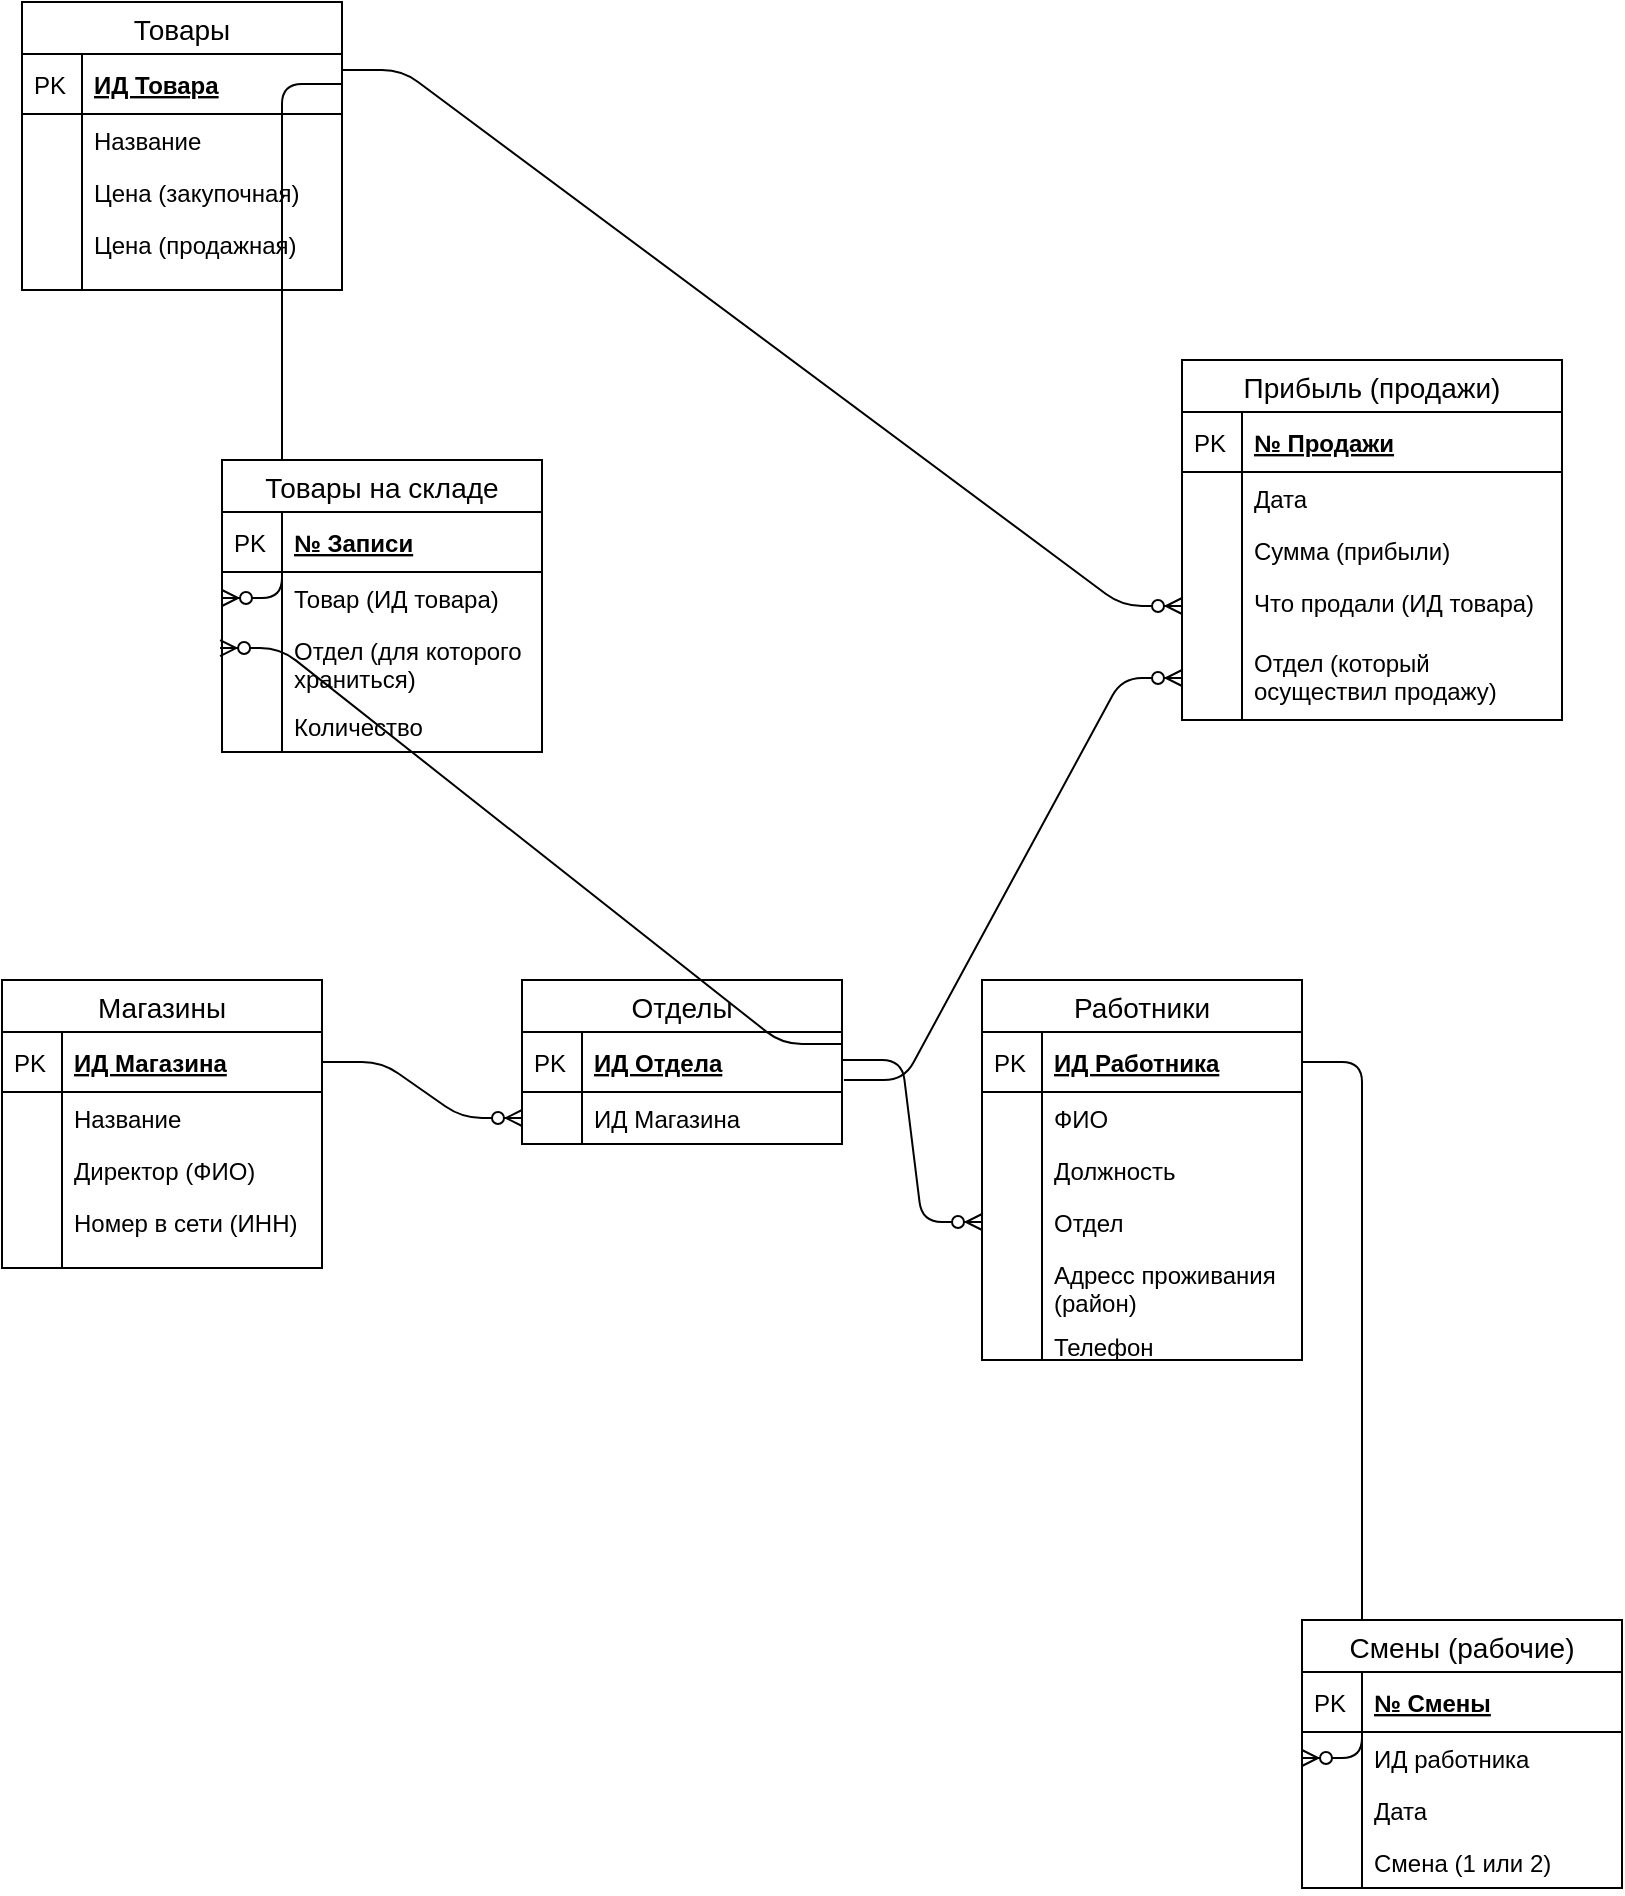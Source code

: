 <mxfile version="12.9.14" type="github"><diagram name="Page-1" id="c4acf3e9-155e-7222-9cf6-157b1a14988f"><mxGraphModel dx="1022" dy="1833" grid="1" gridSize="10" guides="1" tooltips="1" connect="1" arrows="1" fold="1" page="1" pageScale="1" pageWidth="850" pageHeight="1100" background="#ffffff" math="0" shadow="0"><root><mxCell id="0"/><mxCell id="1" parent="0"/><mxCell id="0w5WyqYiDCHVi5hBNc6H-36" value="" style="edgeStyle=entityRelationEdgeStyle;fontSize=12;html=1;endArrow=ERzeroToMany;endFill=1;entryX=0;entryY=0.5;entryDx=0;entryDy=0;exitX=1;exitY=0.5;exitDx=0;exitDy=0;" edge="1" parent="1" source="0w5WyqYiDCHVi5hBNc6H-15" target="0w5WyqYiDCHVi5hBNc6H-28"><mxGeometry width="100" height="100" relative="1" as="geometry"><mxPoint x="220" y="-190" as="sourcePoint"/><mxPoint x="320" y="-290" as="targetPoint"/></mxGeometry></mxCell><mxCell id="0w5WyqYiDCHVi5hBNc6H-65" value="" style="edgeStyle=entityRelationEdgeStyle;fontSize=12;html=1;endArrow=ERzeroToMany;endFill=1;exitX=1;exitY=0.5;exitDx=0;exitDy=0;" edge="1" parent="1" target="0w5WyqYiDCHVi5hBNc6H-55"><mxGeometry width="100" height="100" relative="1" as="geometry"><mxPoint x="430" y="-430" as="sourcePoint"/><mxPoint x="530" y="-402" as="targetPoint"/></mxGeometry></mxCell><mxCell id="0w5WyqYiDCHVi5hBNc6H-79" value="" style="edgeStyle=entityRelationEdgeStyle;fontSize=12;html=1;endArrow=ERzeroToMany;endFill=1;entryX=0;entryY=0.5;entryDx=0;entryDy=0;exitX=1;exitY=0.5;exitDx=0;exitDy=0;" edge="1" parent="1" source="0w5WyqYiDCHVi5hBNc6H-49" target="0w5WyqYiDCHVi5hBNc6H-69"><mxGeometry width="100" height="100" relative="1" as="geometry"><mxPoint x="670" y="-110" as="sourcePoint"/><mxPoint x="770" y="-210" as="targetPoint"/></mxGeometry></mxCell><mxCell id="0w5WyqYiDCHVi5hBNc6H-14" value="Магазины" style="swimlane;fontStyle=0;childLayout=stackLayout;horizontal=1;startSize=26;horizontalStack=0;resizeParent=1;resizeParentMax=0;resizeLast=0;collapsible=1;marginBottom=0;align=center;fontSize=14;" vertex="1" parent="1"><mxGeometry x="10" y="-470" width="160" height="144" as="geometry"/></mxCell><mxCell id="0w5WyqYiDCHVi5hBNc6H-15" value="ИД Магазина" style="shape=partialRectangle;top=0;left=0;right=0;bottom=1;align=left;verticalAlign=middle;fillColor=none;spacingLeft=34;spacingRight=4;overflow=hidden;rotatable=0;points=[[0,0.5],[1,0.5]];portConstraint=eastwest;dropTarget=0;fontStyle=5;fontSize=12;" vertex="1" parent="0w5WyqYiDCHVi5hBNc6H-14"><mxGeometry y="26" width="160" height="30" as="geometry"/></mxCell><mxCell id="0w5WyqYiDCHVi5hBNc6H-16" value="PK" style="shape=partialRectangle;top=0;left=0;bottom=0;fillColor=none;align=left;verticalAlign=middle;spacingLeft=4;spacingRight=4;overflow=hidden;rotatable=0;points=[];portConstraint=eastwest;part=1;fontSize=12;" vertex="1" connectable="0" parent="0w5WyqYiDCHVi5hBNc6H-15"><mxGeometry width="30" height="30" as="geometry"/></mxCell><mxCell id="0w5WyqYiDCHVi5hBNc6H-17" value="Название" style="shape=partialRectangle;top=0;left=0;right=0;bottom=0;align=left;verticalAlign=top;fillColor=none;spacingLeft=34;spacingRight=4;overflow=hidden;rotatable=0;points=[[0,0.5],[1,0.5]];portConstraint=eastwest;dropTarget=0;fontSize=12;" vertex="1" parent="0w5WyqYiDCHVi5hBNc6H-14"><mxGeometry y="56" width="160" height="26" as="geometry"/></mxCell><mxCell id="0w5WyqYiDCHVi5hBNc6H-18" value="" style="shape=partialRectangle;top=0;left=0;bottom=0;fillColor=none;align=left;verticalAlign=top;spacingLeft=4;spacingRight=4;overflow=hidden;rotatable=0;points=[];portConstraint=eastwest;part=1;fontSize=12;" vertex="1" connectable="0" parent="0w5WyqYiDCHVi5hBNc6H-17"><mxGeometry width="30" height="26" as="geometry"/></mxCell><mxCell id="0w5WyqYiDCHVi5hBNc6H-19" value="Директор (ФИО)" style="shape=partialRectangle;top=0;left=0;right=0;bottom=0;align=left;verticalAlign=top;fillColor=none;spacingLeft=34;spacingRight=4;overflow=hidden;rotatable=0;points=[[0,0.5],[1,0.5]];portConstraint=eastwest;dropTarget=0;fontSize=12;" vertex="1" parent="0w5WyqYiDCHVi5hBNc6H-14"><mxGeometry y="82" width="160" height="26" as="geometry"/></mxCell><mxCell id="0w5WyqYiDCHVi5hBNc6H-20" value="" style="shape=partialRectangle;top=0;left=0;bottom=0;fillColor=none;align=left;verticalAlign=top;spacingLeft=4;spacingRight=4;overflow=hidden;rotatable=0;points=[];portConstraint=eastwest;part=1;fontSize=12;" vertex="1" connectable="0" parent="0w5WyqYiDCHVi5hBNc6H-19"><mxGeometry width="30" height="26" as="geometry"/></mxCell><mxCell id="0w5WyqYiDCHVi5hBNc6H-21" value="Номер в сети (ИНН)" style="shape=partialRectangle;top=0;left=0;right=0;bottom=0;align=left;verticalAlign=top;fillColor=none;spacingLeft=34;spacingRight=4;overflow=hidden;rotatable=0;points=[[0,0.5],[1,0.5]];portConstraint=eastwest;dropTarget=0;fontSize=12;" vertex="1" parent="0w5WyqYiDCHVi5hBNc6H-14"><mxGeometry y="108" width="160" height="26" as="geometry"/></mxCell><mxCell id="0w5WyqYiDCHVi5hBNc6H-22" value="" style="shape=partialRectangle;top=0;left=0;bottom=0;fillColor=none;align=left;verticalAlign=top;spacingLeft=4;spacingRight=4;overflow=hidden;rotatable=0;points=[];portConstraint=eastwest;part=1;fontSize=12;" vertex="1" connectable="0" parent="0w5WyqYiDCHVi5hBNc6H-21"><mxGeometry width="30" height="26" as="geometry"/></mxCell><mxCell id="0w5WyqYiDCHVi5hBNc6H-23" value="" style="shape=partialRectangle;top=0;left=0;right=0;bottom=0;align=left;verticalAlign=top;fillColor=none;spacingLeft=34;spacingRight=4;overflow=hidden;rotatable=0;points=[[0,0.5],[1,0.5]];portConstraint=eastwest;dropTarget=0;fontSize=12;" vertex="1" parent="0w5WyqYiDCHVi5hBNc6H-14"><mxGeometry y="134" width="160" height="10" as="geometry"/></mxCell><mxCell id="0w5WyqYiDCHVi5hBNc6H-24" value="" style="shape=partialRectangle;top=0;left=0;bottom=0;fillColor=none;align=left;verticalAlign=top;spacingLeft=4;spacingRight=4;overflow=hidden;rotatable=0;points=[];portConstraint=eastwest;part=1;fontSize=12;" vertex="1" connectable="0" parent="0w5WyqYiDCHVi5hBNc6H-23"><mxGeometry width="30" height="10" as="geometry"/></mxCell><mxCell id="0w5WyqYiDCHVi5hBNc6H-25" value="Отделы" style="swimlane;fontStyle=0;childLayout=stackLayout;horizontal=1;startSize=26;horizontalStack=0;resizeParent=1;resizeParentMax=0;resizeLast=0;collapsible=1;marginBottom=0;align=center;fontSize=14;" vertex="1" parent="1"><mxGeometry x="270" y="-470" width="160" height="82" as="geometry"/></mxCell><mxCell id="0w5WyqYiDCHVi5hBNc6H-26" value="ИД Отдела" style="shape=partialRectangle;top=0;left=0;right=0;bottom=1;align=left;verticalAlign=middle;fillColor=none;spacingLeft=34;spacingRight=4;overflow=hidden;rotatable=0;points=[[0,0.5],[1,0.5]];portConstraint=eastwest;dropTarget=0;fontStyle=5;fontSize=12;" vertex="1" parent="0w5WyqYiDCHVi5hBNc6H-25"><mxGeometry y="26" width="160" height="30" as="geometry"/></mxCell><mxCell id="0w5WyqYiDCHVi5hBNc6H-27" value="PK" style="shape=partialRectangle;top=0;left=0;bottom=0;fillColor=none;align=left;verticalAlign=middle;spacingLeft=4;spacingRight=4;overflow=hidden;rotatable=0;points=[];portConstraint=eastwest;part=1;fontSize=12;" vertex="1" connectable="0" parent="0w5WyqYiDCHVi5hBNc6H-26"><mxGeometry width="30" height="30" as="geometry"/></mxCell><mxCell id="0w5WyqYiDCHVi5hBNc6H-28" value="ИД Магазина" style="shape=partialRectangle;top=0;left=0;right=0;bottom=0;align=left;verticalAlign=top;fillColor=none;spacingLeft=34;spacingRight=4;overflow=hidden;rotatable=0;points=[[0,0.5],[1,0.5]];portConstraint=eastwest;dropTarget=0;fontSize=12;" vertex="1" parent="0w5WyqYiDCHVi5hBNc6H-25"><mxGeometry y="56" width="160" height="26" as="geometry"/></mxCell><mxCell id="0w5WyqYiDCHVi5hBNc6H-29" value="" style="shape=partialRectangle;top=0;left=0;bottom=0;fillColor=none;align=left;verticalAlign=top;spacingLeft=4;spacingRight=4;overflow=hidden;rotatable=0;points=[];portConstraint=eastwest;part=1;fontSize=12;" vertex="1" connectable="0" parent="0w5WyqYiDCHVi5hBNc6H-28"><mxGeometry width="30" height="26" as="geometry"/></mxCell><mxCell id="0w5WyqYiDCHVi5hBNc6H-48" value="Работники" style="swimlane;fontStyle=0;childLayout=stackLayout;horizontal=1;startSize=26;horizontalStack=0;resizeParent=1;resizeParentMax=0;resizeLast=0;collapsible=1;marginBottom=0;align=center;fontSize=14;" vertex="1" parent="1"><mxGeometry x="500" y="-470" width="160" height="190" as="geometry"><mxRectangle x="630" y="-800" width="100" height="26" as="alternateBounds"/></mxGeometry></mxCell><mxCell id="0w5WyqYiDCHVi5hBNc6H-49" value="ИД Работника" style="shape=partialRectangle;top=0;left=0;right=0;bottom=1;align=left;verticalAlign=middle;fillColor=none;spacingLeft=34;spacingRight=4;overflow=hidden;rotatable=0;points=[[0,0.5],[1,0.5]];portConstraint=eastwest;dropTarget=0;fontStyle=5;fontSize=12;" vertex="1" parent="0w5WyqYiDCHVi5hBNc6H-48"><mxGeometry y="26" width="160" height="30" as="geometry"/></mxCell><mxCell id="0w5WyqYiDCHVi5hBNc6H-50" value="PK" style="shape=partialRectangle;top=0;left=0;bottom=0;fillColor=none;align=left;verticalAlign=middle;spacingLeft=4;spacingRight=4;overflow=hidden;rotatable=0;points=[];portConstraint=eastwest;part=1;fontSize=12;" vertex="1" connectable="0" parent="0w5WyqYiDCHVi5hBNc6H-49"><mxGeometry width="30" height="30" as="geometry"/></mxCell><mxCell id="0w5WyqYiDCHVi5hBNc6H-51" value="ФИО" style="shape=partialRectangle;top=0;left=0;right=0;bottom=0;align=left;verticalAlign=top;fillColor=none;spacingLeft=34;spacingRight=4;overflow=hidden;rotatable=0;points=[[0,0.5],[1,0.5]];portConstraint=eastwest;dropTarget=0;fontSize=12;" vertex="1" parent="0w5WyqYiDCHVi5hBNc6H-48"><mxGeometry y="56" width="160" height="26" as="geometry"/></mxCell><mxCell id="0w5WyqYiDCHVi5hBNc6H-52" value="" style="shape=partialRectangle;top=0;left=0;bottom=0;fillColor=none;align=left;verticalAlign=top;spacingLeft=4;spacingRight=4;overflow=hidden;rotatable=0;points=[];portConstraint=eastwest;part=1;fontSize=12;" vertex="1" connectable="0" parent="0w5WyqYiDCHVi5hBNc6H-51"><mxGeometry width="30" height="26" as="geometry"/></mxCell><mxCell id="0w5WyqYiDCHVi5hBNc6H-53" value="Должность" style="shape=partialRectangle;top=0;left=0;right=0;bottom=0;align=left;verticalAlign=top;fillColor=none;spacingLeft=34;spacingRight=4;overflow=hidden;rotatable=0;points=[[0,0.5],[1,0.5]];portConstraint=eastwest;dropTarget=0;fontSize=12;" vertex="1" parent="0w5WyqYiDCHVi5hBNc6H-48"><mxGeometry y="82" width="160" height="26" as="geometry"/></mxCell><mxCell id="0w5WyqYiDCHVi5hBNc6H-54" value="" style="shape=partialRectangle;top=0;left=0;bottom=0;fillColor=none;align=left;verticalAlign=top;spacingLeft=4;spacingRight=4;overflow=hidden;rotatable=0;points=[];portConstraint=eastwest;part=1;fontSize=12;" vertex="1" connectable="0" parent="0w5WyqYiDCHVi5hBNc6H-53"><mxGeometry width="30" height="26" as="geometry"/></mxCell><mxCell id="0w5WyqYiDCHVi5hBNc6H-55" value="Отдел" style="shape=partialRectangle;top=0;left=0;right=0;bottom=0;align=left;verticalAlign=top;fillColor=none;spacingLeft=34;spacingRight=4;overflow=hidden;rotatable=0;points=[[0,0.5],[1,0.5]];portConstraint=eastwest;dropTarget=0;fontSize=12;" vertex="1" parent="0w5WyqYiDCHVi5hBNc6H-48"><mxGeometry y="108" width="160" height="26" as="geometry"/></mxCell><mxCell id="0w5WyqYiDCHVi5hBNc6H-56" value="" style="shape=partialRectangle;top=0;left=0;bottom=0;fillColor=none;align=left;verticalAlign=top;spacingLeft=4;spacingRight=4;overflow=hidden;rotatable=0;points=[];portConstraint=eastwest;part=1;fontSize=12;" vertex="1" connectable="0" parent="0w5WyqYiDCHVi5hBNc6H-55"><mxGeometry width="30" height="26" as="geometry"/></mxCell><mxCell id="0w5WyqYiDCHVi5hBNc6H-59" value="Адресс проживания &#10;(район)" style="shape=partialRectangle;top=0;left=0;right=0;bottom=0;align=left;verticalAlign=top;fillColor=none;spacingLeft=34;spacingRight=4;overflow=hidden;rotatable=0;points=[[0,0.5],[1,0.5]];portConstraint=eastwest;dropTarget=0;fontSize=12;" vertex="1" parent="0w5WyqYiDCHVi5hBNc6H-48"><mxGeometry y="134" width="160" height="36" as="geometry"/></mxCell><mxCell id="0w5WyqYiDCHVi5hBNc6H-60" value="" style="shape=partialRectangle;top=0;left=0;bottom=0;fillColor=none;align=left;verticalAlign=top;spacingLeft=4;spacingRight=4;overflow=hidden;rotatable=0;points=[];portConstraint=eastwest;part=1;fontSize=12;" vertex="1" connectable="0" parent="0w5WyqYiDCHVi5hBNc6H-59"><mxGeometry width="30" height="36" as="geometry"/></mxCell><mxCell id="0w5WyqYiDCHVi5hBNc6H-63" value="Телефон" style="shape=partialRectangle;top=0;left=0;right=0;bottom=0;align=left;verticalAlign=top;fillColor=none;spacingLeft=34;spacingRight=4;overflow=hidden;rotatable=0;points=[[0,0.5],[1,0.5]];portConstraint=eastwest;dropTarget=0;fontSize=12;" vertex="1" parent="0w5WyqYiDCHVi5hBNc6H-48"><mxGeometry y="170" width="160" height="20" as="geometry"/></mxCell><mxCell id="0w5WyqYiDCHVi5hBNc6H-64" value="" style="shape=partialRectangle;top=0;left=0;bottom=0;fillColor=none;align=left;verticalAlign=top;spacingLeft=4;spacingRight=4;overflow=hidden;rotatable=0;points=[];portConstraint=eastwest;part=1;fontSize=12;" vertex="1" connectable="0" parent="0w5WyqYiDCHVi5hBNc6H-63"><mxGeometry width="30" height="20" as="geometry"/></mxCell><mxCell id="0w5WyqYiDCHVi5hBNc6H-66" value="Смены (рабочие)" style="swimlane;fontStyle=0;childLayout=stackLayout;horizontal=1;startSize=26;horizontalStack=0;resizeParent=1;resizeParentMax=0;resizeLast=0;collapsible=1;marginBottom=0;align=center;fontSize=14;" vertex="1" parent="1"><mxGeometry x="660" y="-150" width="160" height="134" as="geometry"><mxRectangle x="630" y="-800" width="100" height="26" as="alternateBounds"/></mxGeometry></mxCell><mxCell id="0w5WyqYiDCHVi5hBNc6H-67" value="№ Смены" style="shape=partialRectangle;top=0;left=0;right=0;bottom=1;align=left;verticalAlign=middle;fillColor=none;spacingLeft=34;spacingRight=4;overflow=hidden;rotatable=0;points=[[0,0.5],[1,0.5]];portConstraint=eastwest;dropTarget=0;fontStyle=5;fontSize=12;" vertex="1" parent="0w5WyqYiDCHVi5hBNc6H-66"><mxGeometry y="26" width="160" height="30" as="geometry"/></mxCell><mxCell id="0w5WyqYiDCHVi5hBNc6H-68" value="PK" style="shape=partialRectangle;top=0;left=0;bottom=0;fillColor=none;align=left;verticalAlign=middle;spacingLeft=4;spacingRight=4;overflow=hidden;rotatable=0;points=[];portConstraint=eastwest;part=1;fontSize=12;" vertex="1" connectable="0" parent="0w5WyqYiDCHVi5hBNc6H-67"><mxGeometry width="30" height="30" as="geometry"/></mxCell><mxCell id="0w5WyqYiDCHVi5hBNc6H-69" value="ИД работника" style="shape=partialRectangle;top=0;left=0;right=0;bottom=0;align=left;verticalAlign=top;fillColor=none;spacingLeft=34;spacingRight=4;overflow=hidden;rotatable=0;points=[[0,0.5],[1,0.5]];portConstraint=eastwest;dropTarget=0;fontSize=12;" vertex="1" parent="0w5WyqYiDCHVi5hBNc6H-66"><mxGeometry y="56" width="160" height="26" as="geometry"/></mxCell><mxCell id="0w5WyqYiDCHVi5hBNc6H-70" value="" style="shape=partialRectangle;top=0;left=0;bottom=0;fillColor=none;align=left;verticalAlign=top;spacingLeft=4;spacingRight=4;overflow=hidden;rotatable=0;points=[];portConstraint=eastwest;part=1;fontSize=12;" vertex="1" connectable="0" parent="0w5WyqYiDCHVi5hBNc6H-69"><mxGeometry width="30" height="26" as="geometry"/></mxCell><mxCell id="0w5WyqYiDCHVi5hBNc6H-71" value="Дата" style="shape=partialRectangle;top=0;left=0;right=0;bottom=0;align=left;verticalAlign=top;fillColor=none;spacingLeft=34;spacingRight=4;overflow=hidden;rotatable=0;points=[[0,0.5],[1,0.5]];portConstraint=eastwest;dropTarget=0;fontSize=12;" vertex="1" parent="0w5WyqYiDCHVi5hBNc6H-66"><mxGeometry y="82" width="160" height="26" as="geometry"/></mxCell><mxCell id="0w5WyqYiDCHVi5hBNc6H-72" value="" style="shape=partialRectangle;top=0;left=0;bottom=0;fillColor=none;align=left;verticalAlign=top;spacingLeft=4;spacingRight=4;overflow=hidden;rotatable=0;points=[];portConstraint=eastwest;part=1;fontSize=12;" vertex="1" connectable="0" parent="0w5WyqYiDCHVi5hBNc6H-71"><mxGeometry width="30" height="26" as="geometry"/></mxCell><mxCell id="0w5WyqYiDCHVi5hBNc6H-73" value="Смена (1 или 2)" style="shape=partialRectangle;top=0;left=0;right=0;bottom=0;align=left;verticalAlign=top;fillColor=none;spacingLeft=34;spacingRight=4;overflow=hidden;rotatable=0;points=[[0,0.5],[1,0.5]];portConstraint=eastwest;dropTarget=0;fontSize=12;" vertex="1" parent="0w5WyqYiDCHVi5hBNc6H-66"><mxGeometry y="108" width="160" height="26" as="geometry"/></mxCell><mxCell id="0w5WyqYiDCHVi5hBNc6H-74" value=" " style="shape=partialRectangle;top=0;left=0;bottom=0;fillColor=none;align=left;verticalAlign=top;spacingLeft=4;spacingRight=4;overflow=hidden;rotatable=0;points=[];portConstraint=eastwest;part=1;fontSize=12;" vertex="1" connectable="0" parent="0w5WyqYiDCHVi5hBNc6H-73"><mxGeometry width="30" height="26" as="geometry"/></mxCell><mxCell id="0w5WyqYiDCHVi5hBNc6H-102" value="" style="edgeStyle=entityRelationEdgeStyle;fontSize=12;html=1;endArrow=ERzeroToMany;endFill=1;entryX=0;entryY=0.5;entryDx=0;entryDy=0;exitX=1;exitY=0.5;exitDx=0;exitDy=0;" edge="1" parent="1" source="0w5WyqYiDCHVi5hBNc6H-81" target="0w5WyqYiDCHVi5hBNc6H-94"><mxGeometry width="100" height="100" relative="1" as="geometry"><mxPoint x="200" y="-559" as="sourcePoint"/><mxPoint x="300" y="-659" as="targetPoint"/></mxGeometry></mxCell><mxCell id="0w5WyqYiDCHVi5hBNc6H-103" value="" style="edgeStyle=entityRelationEdgeStyle;fontSize=12;html=1;endArrow=ERzeroToMany;endFill=1;entryX=-0.006;entryY=0.316;entryDx=0;entryDy=0;exitX=1;exitY=0.2;exitDx=0;exitDy=0;exitPerimeter=0;entryPerimeter=0;" edge="1" parent="1" source="0w5WyqYiDCHVi5hBNc6H-26" target="0w5WyqYiDCHVi5hBNc6H-96"><mxGeometry width="100" height="100" relative="1" as="geometry"><mxPoint x="570" y="-620" as="sourcePoint"/><mxPoint x="670" y="-720" as="targetPoint"/></mxGeometry></mxCell><mxCell id="0w5WyqYiDCHVi5hBNc6H-80" value="Товары" style="swimlane;fontStyle=0;childLayout=stackLayout;horizontal=1;startSize=26;horizontalStack=0;resizeParent=1;resizeParentMax=0;resizeLast=0;collapsible=1;marginBottom=0;align=center;fontSize=14;" vertex="1" parent="1"><mxGeometry x="20" y="-959" width="160" height="144" as="geometry"/></mxCell><mxCell id="0w5WyqYiDCHVi5hBNc6H-81" value="ИД Товара" style="shape=partialRectangle;top=0;left=0;right=0;bottom=1;align=left;verticalAlign=middle;fillColor=none;spacingLeft=34;spacingRight=4;overflow=hidden;rotatable=0;points=[[0,0.5],[1,0.5]];portConstraint=eastwest;dropTarget=0;fontStyle=5;fontSize=12;" vertex="1" parent="0w5WyqYiDCHVi5hBNc6H-80"><mxGeometry y="26" width="160" height="30" as="geometry"/></mxCell><mxCell id="0w5WyqYiDCHVi5hBNc6H-82" value="PK" style="shape=partialRectangle;top=0;left=0;bottom=0;fillColor=none;align=left;verticalAlign=middle;spacingLeft=4;spacingRight=4;overflow=hidden;rotatable=0;points=[];portConstraint=eastwest;part=1;fontSize=12;" vertex="1" connectable="0" parent="0w5WyqYiDCHVi5hBNc6H-81"><mxGeometry width="30" height="30" as="geometry"/></mxCell><mxCell id="0w5WyqYiDCHVi5hBNc6H-83" value="Название" style="shape=partialRectangle;top=0;left=0;right=0;bottom=0;align=left;verticalAlign=top;fillColor=none;spacingLeft=34;spacingRight=4;overflow=hidden;rotatable=0;points=[[0,0.5],[1,0.5]];portConstraint=eastwest;dropTarget=0;fontSize=12;" vertex="1" parent="0w5WyqYiDCHVi5hBNc6H-80"><mxGeometry y="56" width="160" height="26" as="geometry"/></mxCell><mxCell id="0w5WyqYiDCHVi5hBNc6H-84" value="" style="shape=partialRectangle;top=0;left=0;bottom=0;fillColor=none;align=left;verticalAlign=top;spacingLeft=4;spacingRight=4;overflow=hidden;rotatable=0;points=[];portConstraint=eastwest;part=1;fontSize=12;" vertex="1" connectable="0" parent="0w5WyqYiDCHVi5hBNc6H-83"><mxGeometry width="30" height="26" as="geometry"/></mxCell><mxCell id="0w5WyqYiDCHVi5hBNc6H-85" value="Цена (закупочная)" style="shape=partialRectangle;top=0;left=0;right=0;bottom=0;align=left;verticalAlign=top;fillColor=none;spacingLeft=34;spacingRight=4;overflow=hidden;rotatable=0;points=[[0,0.5],[1,0.5]];portConstraint=eastwest;dropTarget=0;fontSize=12;" vertex="1" parent="0w5WyqYiDCHVi5hBNc6H-80"><mxGeometry y="82" width="160" height="26" as="geometry"/></mxCell><mxCell id="0w5WyqYiDCHVi5hBNc6H-86" value="" style="shape=partialRectangle;top=0;left=0;bottom=0;fillColor=none;align=left;verticalAlign=top;spacingLeft=4;spacingRight=4;overflow=hidden;rotatable=0;points=[];portConstraint=eastwest;part=1;fontSize=12;" vertex="1" connectable="0" parent="0w5WyqYiDCHVi5hBNc6H-85"><mxGeometry width="30" height="26" as="geometry"/></mxCell><mxCell id="0w5WyqYiDCHVi5hBNc6H-87" value="Цена (продажная)" style="shape=partialRectangle;top=0;left=0;right=0;bottom=0;align=left;verticalAlign=top;fillColor=none;spacingLeft=34;spacingRight=4;overflow=hidden;rotatable=0;points=[[0,0.5],[1,0.5]];portConstraint=eastwest;dropTarget=0;fontSize=12;" vertex="1" parent="0w5WyqYiDCHVi5hBNc6H-80"><mxGeometry y="108" width="160" height="26" as="geometry"/></mxCell><mxCell id="0w5WyqYiDCHVi5hBNc6H-88" value="" style="shape=partialRectangle;top=0;left=0;bottom=0;fillColor=none;align=left;verticalAlign=top;spacingLeft=4;spacingRight=4;overflow=hidden;rotatable=0;points=[];portConstraint=eastwest;part=1;fontSize=12;" vertex="1" connectable="0" parent="0w5WyqYiDCHVi5hBNc6H-87"><mxGeometry width="30" height="26" as="geometry"/></mxCell><mxCell id="0w5WyqYiDCHVi5hBNc6H-89" value="" style="shape=partialRectangle;top=0;left=0;right=0;bottom=0;align=left;verticalAlign=top;fillColor=none;spacingLeft=34;spacingRight=4;overflow=hidden;rotatable=0;points=[[0,0.5],[1,0.5]];portConstraint=eastwest;dropTarget=0;fontSize=12;" vertex="1" parent="0w5WyqYiDCHVi5hBNc6H-80"><mxGeometry y="134" width="160" height="10" as="geometry"/></mxCell><mxCell id="0w5WyqYiDCHVi5hBNc6H-90" value="" style="shape=partialRectangle;top=0;left=0;bottom=0;fillColor=none;align=left;verticalAlign=top;spacingLeft=4;spacingRight=4;overflow=hidden;rotatable=0;points=[];portConstraint=eastwest;part=1;fontSize=12;" vertex="1" connectable="0" parent="0w5WyqYiDCHVi5hBNc6H-89"><mxGeometry width="30" height="10" as="geometry"/></mxCell><mxCell id="0w5WyqYiDCHVi5hBNc6H-105" value="Прибыль (продажи)" style="swimlane;fontStyle=0;childLayout=stackLayout;horizontal=1;startSize=26;horizontalStack=0;resizeParent=1;resizeParentMax=0;resizeLast=0;collapsible=1;marginBottom=0;align=center;fontSize=14;" vertex="1" parent="1"><mxGeometry x="600" y="-780" width="190" height="180" as="geometry"/></mxCell><mxCell id="0w5WyqYiDCHVi5hBNc6H-106" value="№ Продажи" style="shape=partialRectangle;top=0;left=0;right=0;bottom=1;align=left;verticalAlign=middle;fillColor=none;spacingLeft=34;spacingRight=4;overflow=hidden;rotatable=0;points=[[0,0.5],[1,0.5]];portConstraint=eastwest;dropTarget=0;fontStyle=5;fontSize=12;" vertex="1" parent="0w5WyqYiDCHVi5hBNc6H-105"><mxGeometry y="26" width="190" height="30" as="geometry"/></mxCell><mxCell id="0w5WyqYiDCHVi5hBNc6H-107" value="PK" style="shape=partialRectangle;top=0;left=0;bottom=0;fillColor=none;align=left;verticalAlign=middle;spacingLeft=4;spacingRight=4;overflow=hidden;rotatable=0;points=[];portConstraint=eastwest;part=1;fontSize=12;" vertex="1" connectable="0" parent="0w5WyqYiDCHVi5hBNc6H-106"><mxGeometry width="30" height="30" as="geometry"/></mxCell><mxCell id="0w5WyqYiDCHVi5hBNc6H-108" value="Дата" style="shape=partialRectangle;top=0;left=0;right=0;bottom=0;align=left;verticalAlign=top;fillColor=none;spacingLeft=34;spacingRight=4;overflow=hidden;rotatable=0;points=[[0,0.5],[1,0.5]];portConstraint=eastwest;dropTarget=0;fontSize=12;" vertex="1" parent="0w5WyqYiDCHVi5hBNc6H-105"><mxGeometry y="56" width="190" height="26" as="geometry"/></mxCell><mxCell id="0w5WyqYiDCHVi5hBNc6H-109" value="" style="shape=partialRectangle;top=0;left=0;bottom=0;fillColor=none;align=left;verticalAlign=top;spacingLeft=4;spacingRight=4;overflow=hidden;rotatable=0;points=[];portConstraint=eastwest;part=1;fontSize=12;" vertex="1" connectable="0" parent="0w5WyqYiDCHVi5hBNc6H-108"><mxGeometry width="30" height="26" as="geometry"/></mxCell><mxCell id="0w5WyqYiDCHVi5hBNc6H-110" value="Сумма (прибыли)" style="shape=partialRectangle;top=0;left=0;right=0;bottom=0;align=left;verticalAlign=top;fillColor=none;spacingLeft=34;spacingRight=4;overflow=hidden;rotatable=0;points=[[0,0.5],[1,0.5]];portConstraint=eastwest;dropTarget=0;fontSize=12;" vertex="1" parent="0w5WyqYiDCHVi5hBNc6H-105"><mxGeometry y="82" width="190" height="26" as="geometry"/></mxCell><mxCell id="0w5WyqYiDCHVi5hBNc6H-111" value="" style="shape=partialRectangle;top=0;left=0;bottom=0;fillColor=none;align=left;verticalAlign=top;spacingLeft=4;spacingRight=4;overflow=hidden;rotatable=0;points=[];portConstraint=eastwest;part=1;fontSize=12;" vertex="1" connectable="0" parent="0w5WyqYiDCHVi5hBNc6H-110"><mxGeometry width="30" height="26" as="geometry"/></mxCell><mxCell id="0w5WyqYiDCHVi5hBNc6H-114" value="Что продали (ИД товара)" style="shape=partialRectangle;top=0;left=0;right=0;bottom=0;align=left;verticalAlign=top;fillColor=none;spacingLeft=34;spacingRight=4;overflow=hidden;rotatable=0;points=[[0,0.5],[1,0.5]];portConstraint=eastwest;dropTarget=0;fontSize=12;" vertex="1" parent="0w5WyqYiDCHVi5hBNc6H-105"><mxGeometry y="108" width="190" height="30" as="geometry"/></mxCell><mxCell id="0w5WyqYiDCHVi5hBNc6H-115" value="" style="shape=partialRectangle;top=0;left=0;bottom=0;fillColor=none;align=left;verticalAlign=top;spacingLeft=4;spacingRight=4;overflow=hidden;rotatable=0;points=[];portConstraint=eastwest;part=1;fontSize=12;" vertex="1" connectable="0" parent="0w5WyqYiDCHVi5hBNc6H-114"><mxGeometry width="30" height="30" as="geometry"/></mxCell><mxCell id="0w5WyqYiDCHVi5hBNc6H-119" value="Отдел (который&#10;осуществил продажу)" style="shape=partialRectangle;top=0;left=0;right=0;bottom=0;align=left;verticalAlign=top;fillColor=none;spacingLeft=34;spacingRight=4;overflow=hidden;rotatable=0;points=[[0,0.5],[1,0.5]];portConstraint=eastwest;dropTarget=0;fontSize=12;" vertex="1" parent="0w5WyqYiDCHVi5hBNc6H-105"><mxGeometry y="138" width="190" height="42" as="geometry"/></mxCell><mxCell id="0w5WyqYiDCHVi5hBNc6H-120" value="" style="shape=partialRectangle;top=0;left=0;bottom=0;fillColor=none;align=left;verticalAlign=top;spacingLeft=4;spacingRight=4;overflow=hidden;rotatable=0;points=[];portConstraint=eastwest;part=1;fontSize=12;" vertex="1" connectable="0" parent="0w5WyqYiDCHVi5hBNc6H-119"><mxGeometry width="30" height="42" as="geometry"/></mxCell><mxCell id="0w5WyqYiDCHVi5hBNc6H-91" value="Товары на складе" style="swimlane;fontStyle=0;childLayout=stackLayout;horizontal=1;startSize=26;horizontalStack=0;resizeParent=1;resizeParentMax=0;resizeLast=0;collapsible=1;marginBottom=0;align=center;fontSize=14;" vertex="1" parent="1"><mxGeometry x="120" y="-730" width="160" height="146" as="geometry"/></mxCell><mxCell id="0w5WyqYiDCHVi5hBNc6H-92" value="№ Записи" style="shape=partialRectangle;top=0;left=0;right=0;bottom=1;align=left;verticalAlign=middle;fillColor=none;spacingLeft=34;spacingRight=4;overflow=hidden;rotatable=0;points=[[0,0.5],[1,0.5]];portConstraint=eastwest;dropTarget=0;fontStyle=5;fontSize=12;" vertex="1" parent="0w5WyqYiDCHVi5hBNc6H-91"><mxGeometry y="26" width="160" height="30" as="geometry"/></mxCell><mxCell id="0w5WyqYiDCHVi5hBNc6H-93" value="PK" style="shape=partialRectangle;top=0;left=0;bottom=0;fillColor=none;align=left;verticalAlign=middle;spacingLeft=4;spacingRight=4;overflow=hidden;rotatable=0;points=[];portConstraint=eastwest;part=1;fontSize=12;" vertex="1" connectable="0" parent="0w5WyqYiDCHVi5hBNc6H-92"><mxGeometry width="30" height="30" as="geometry"/></mxCell><mxCell id="0w5WyqYiDCHVi5hBNc6H-94" value="Товар (ИД товара)" style="shape=partialRectangle;top=0;left=0;right=0;bottom=0;align=left;verticalAlign=top;fillColor=none;spacingLeft=34;spacingRight=4;overflow=hidden;rotatable=0;points=[[0,0.5],[1,0.5]];portConstraint=eastwest;dropTarget=0;fontSize=12;" vertex="1" parent="0w5WyqYiDCHVi5hBNc6H-91"><mxGeometry y="56" width="160" height="26" as="geometry"/></mxCell><mxCell id="0w5WyqYiDCHVi5hBNc6H-95" value="" style="shape=partialRectangle;top=0;left=0;bottom=0;fillColor=none;align=left;verticalAlign=top;spacingLeft=4;spacingRight=4;overflow=hidden;rotatable=0;points=[];portConstraint=eastwest;part=1;fontSize=12;" vertex="1" connectable="0" parent="0w5WyqYiDCHVi5hBNc6H-94"><mxGeometry width="30" height="26" as="geometry"/></mxCell><mxCell id="0w5WyqYiDCHVi5hBNc6H-96" value="Отдел (для которого &#10;храниться)" style="shape=partialRectangle;top=0;left=0;right=0;bottom=0;align=left;verticalAlign=top;fillColor=none;spacingLeft=34;spacingRight=4;overflow=hidden;rotatable=0;points=[[0,0.5],[1,0.5]];portConstraint=eastwest;dropTarget=0;fontSize=12;" vertex="1" parent="0w5WyqYiDCHVi5hBNc6H-91"><mxGeometry y="82" width="160" height="38" as="geometry"/></mxCell><mxCell id="0w5WyqYiDCHVi5hBNc6H-97" value="" style="shape=partialRectangle;top=0;left=0;bottom=0;fillColor=none;align=left;verticalAlign=top;spacingLeft=4;spacingRight=4;overflow=hidden;rotatable=0;points=[];portConstraint=eastwest;part=1;fontSize=12;" vertex="1" connectable="0" parent="0w5WyqYiDCHVi5hBNc6H-96"><mxGeometry width="30" height="38" as="geometry"/></mxCell><mxCell id="0w5WyqYiDCHVi5hBNc6H-98" value="Количество" style="shape=partialRectangle;top=0;left=0;right=0;bottom=0;align=left;verticalAlign=top;fillColor=none;spacingLeft=34;spacingRight=4;overflow=hidden;rotatable=0;points=[[0,0.5],[1,0.5]];portConstraint=eastwest;dropTarget=0;fontSize=12;" vertex="1" parent="0w5WyqYiDCHVi5hBNc6H-91"><mxGeometry y="120" width="160" height="26" as="geometry"/></mxCell><mxCell id="0w5WyqYiDCHVi5hBNc6H-99" value="" style="shape=partialRectangle;top=0;left=0;bottom=0;fillColor=none;align=left;verticalAlign=top;spacingLeft=4;spacingRight=4;overflow=hidden;rotatable=0;points=[];portConstraint=eastwest;part=1;fontSize=12;" vertex="1" connectable="0" parent="0w5WyqYiDCHVi5hBNc6H-98"><mxGeometry width="30" height="26" as="geometry"/></mxCell><mxCell id="0w5WyqYiDCHVi5hBNc6H-117" value="" style="edgeStyle=entityRelationEdgeStyle;fontSize=12;html=1;endArrow=ERzeroToMany;endFill=1;entryX=0;entryY=0.5;entryDx=0;entryDy=0;exitX=1.006;exitY=0.8;exitDx=0;exitDy=0;exitPerimeter=0;" edge="1" parent="1" source="0w5WyqYiDCHVi5hBNc6H-26" target="0w5WyqYiDCHVi5hBNc6H-119"><mxGeometry width="100" height="100" relative="1" as="geometry"><mxPoint x="410" y="-650" as="sourcePoint"/><mxPoint x="510" y="-750" as="targetPoint"/></mxGeometry></mxCell><mxCell id="0w5WyqYiDCHVi5hBNc6H-118" value="" style="edgeStyle=entityRelationEdgeStyle;fontSize=12;html=1;endArrow=ERzeroToMany;endFill=1;entryX=0;entryY=0.5;entryDx=0;entryDy=0;exitX=1;exitY=0.267;exitDx=0;exitDy=0;exitPerimeter=0;" edge="1" parent="1" source="0w5WyqYiDCHVi5hBNc6H-81" target="0w5WyqYiDCHVi5hBNc6H-114"><mxGeometry width="100" height="100" relative="1" as="geometry"><mxPoint x="430" y="-850" as="sourcePoint"/><mxPoint x="530" y="-950" as="targetPoint"/></mxGeometry></mxCell></root></mxGraphModel></diagram></mxfile>